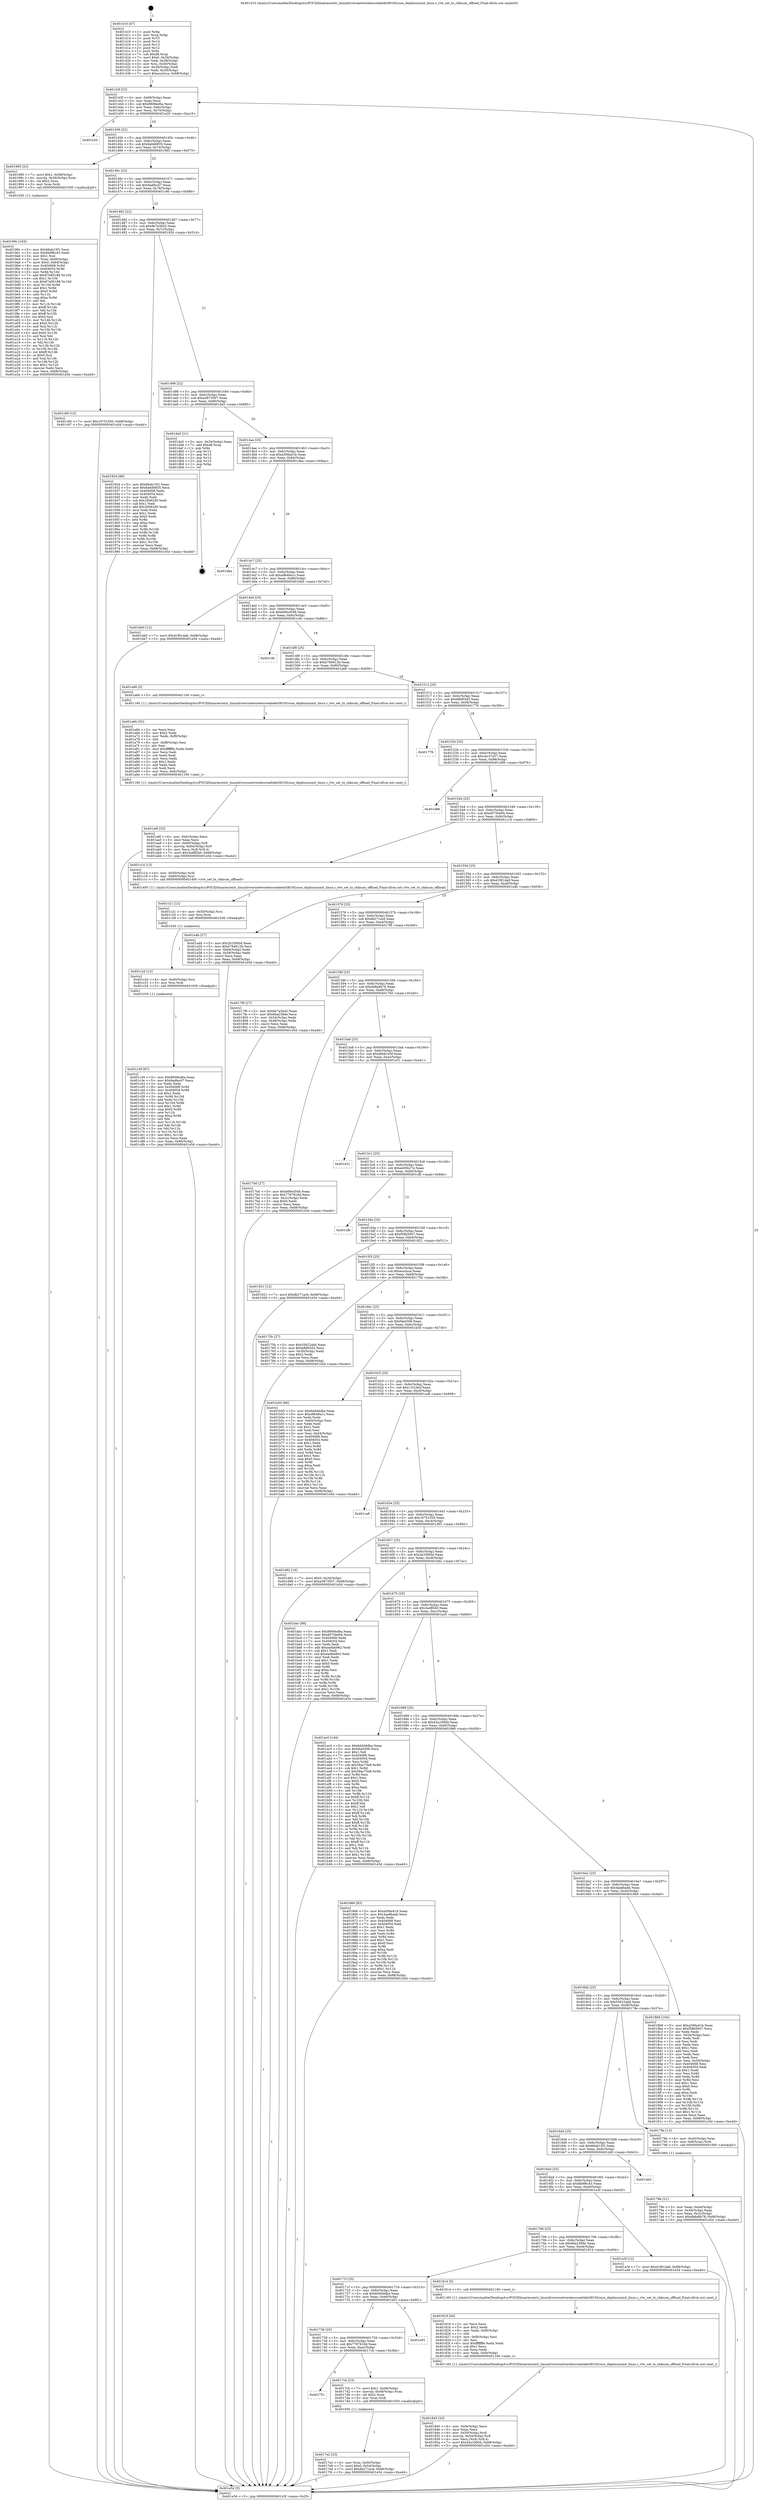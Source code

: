digraph "0x401410" {
  label = "0x401410 (/mnt/c/Users/mathe/Desktop/tcc/POCII/binaries/extr_linuxdriversnetwirelessrealtekrtl8192cuos_deplinuxxmit_linux.c_rtw_set_tx_chksum_offload_Final-ollvm.out::main(0))"
  labelloc = "t"
  node[shape=record]

  Entry [label="",width=0.3,height=0.3,shape=circle,fillcolor=black,style=filled]
  "0x40143f" [label="{
     0x40143f [23]\l
     | [instrs]\l
     &nbsp;&nbsp;0x40143f \<+3\>: mov -0x68(%rbp),%eax\l
     &nbsp;&nbsp;0x401442 \<+2\>: mov %eax,%ecx\l
     &nbsp;&nbsp;0x401444 \<+6\>: sub $0x8909ed6a,%ecx\l
     &nbsp;&nbsp;0x40144a \<+3\>: mov %eax,-0x6c(%rbp)\l
     &nbsp;&nbsp;0x40144d \<+3\>: mov %ecx,-0x70(%rbp)\l
     &nbsp;&nbsp;0x401450 \<+6\>: je 0000000000401e20 \<main+0xa10\>\l
  }"]
  "0x401e20" [label="{
     0x401e20\l
  }", style=dashed]
  "0x401456" [label="{
     0x401456 [22]\l
     | [instrs]\l
     &nbsp;&nbsp;0x401456 \<+5\>: jmp 000000000040145b \<main+0x4b\>\l
     &nbsp;&nbsp;0x40145b \<+3\>: mov -0x6c(%rbp),%eax\l
     &nbsp;&nbsp;0x40145e \<+5\>: sub $0x8a6d6835,%eax\l
     &nbsp;&nbsp;0x401463 \<+3\>: mov %eax,-0x74(%rbp)\l
     &nbsp;&nbsp;0x401466 \<+6\>: je 0000000000401985 \<main+0x575\>\l
  }"]
  Exit [label="",width=0.3,height=0.3,shape=circle,fillcolor=black,style=filled,peripheries=2]
  "0x401985" [label="{
     0x401985 [23]\l
     | [instrs]\l
     &nbsp;&nbsp;0x401985 \<+7\>: movl $0x1,-0x58(%rbp)\l
     &nbsp;&nbsp;0x40198c \<+4\>: movslq -0x58(%rbp),%rax\l
     &nbsp;&nbsp;0x401990 \<+4\>: shl $0x2,%rax\l
     &nbsp;&nbsp;0x401994 \<+3\>: mov %rax,%rdi\l
     &nbsp;&nbsp;0x401997 \<+5\>: call 0000000000401050 \<malloc@plt\>\l
     | [calls]\l
     &nbsp;&nbsp;0x401050 \{1\} (unknown)\l
  }"]
  "0x40146c" [label="{
     0x40146c [22]\l
     | [instrs]\l
     &nbsp;&nbsp;0x40146c \<+5\>: jmp 0000000000401471 \<main+0x61\>\l
     &nbsp;&nbsp;0x401471 \<+3\>: mov -0x6c(%rbp),%eax\l
     &nbsp;&nbsp;0x401474 \<+5\>: sub $0x8adfecd7,%eax\l
     &nbsp;&nbsp;0x401479 \<+3\>: mov %eax,-0x78(%rbp)\l
     &nbsp;&nbsp;0x40147c \<+6\>: je 0000000000401c90 \<main+0x880\>\l
  }"]
  "0x401c39" [label="{
     0x401c39 [87]\l
     | [instrs]\l
     &nbsp;&nbsp;0x401c39 \<+5\>: mov $0x8909ed6a,%eax\l
     &nbsp;&nbsp;0x401c3e \<+5\>: mov $0x8adfecd7,%ecx\l
     &nbsp;&nbsp;0x401c43 \<+2\>: xor %edx,%edx\l
     &nbsp;&nbsp;0x401c45 \<+8\>: mov 0x404068,%r8d\l
     &nbsp;&nbsp;0x401c4d \<+8\>: mov 0x404054,%r9d\l
     &nbsp;&nbsp;0x401c55 \<+3\>: sub $0x1,%edx\l
     &nbsp;&nbsp;0x401c58 \<+3\>: mov %r8d,%r10d\l
     &nbsp;&nbsp;0x401c5b \<+3\>: add %edx,%r10d\l
     &nbsp;&nbsp;0x401c5e \<+4\>: imul %r10d,%r8d\l
     &nbsp;&nbsp;0x401c62 \<+4\>: and $0x1,%r8d\l
     &nbsp;&nbsp;0x401c66 \<+4\>: cmp $0x0,%r8d\l
     &nbsp;&nbsp;0x401c6a \<+4\>: sete %r11b\l
     &nbsp;&nbsp;0x401c6e \<+4\>: cmp $0xa,%r9d\l
     &nbsp;&nbsp;0x401c72 \<+3\>: setl %bl\l
     &nbsp;&nbsp;0x401c75 \<+3\>: mov %r11b,%r14b\l
     &nbsp;&nbsp;0x401c78 \<+3\>: and %bl,%r14b\l
     &nbsp;&nbsp;0x401c7b \<+3\>: xor %bl,%r11b\l
     &nbsp;&nbsp;0x401c7e \<+3\>: or %r11b,%r14b\l
     &nbsp;&nbsp;0x401c81 \<+4\>: test $0x1,%r14b\l
     &nbsp;&nbsp;0x401c85 \<+3\>: cmovne %ecx,%eax\l
     &nbsp;&nbsp;0x401c88 \<+3\>: mov %eax,-0x68(%rbp)\l
     &nbsp;&nbsp;0x401c8b \<+5\>: jmp 0000000000401e5d \<main+0xa4d\>\l
  }"]
  "0x401c90" [label="{
     0x401c90 [12]\l
     | [instrs]\l
     &nbsp;&nbsp;0x401c90 \<+7\>: movl $0x16751050,-0x68(%rbp)\l
     &nbsp;&nbsp;0x401c97 \<+5\>: jmp 0000000000401e5d \<main+0xa4d\>\l
  }"]
  "0x401482" [label="{
     0x401482 [22]\l
     | [instrs]\l
     &nbsp;&nbsp;0x401482 \<+5\>: jmp 0000000000401487 \<main+0x77\>\l
     &nbsp;&nbsp;0x401487 \<+3\>: mov -0x6c(%rbp),%eax\l
     &nbsp;&nbsp;0x40148a \<+5\>: sub $0x9e7a3b43,%eax\l
     &nbsp;&nbsp;0x40148f \<+3\>: mov %eax,-0x7c(%rbp)\l
     &nbsp;&nbsp;0x401492 \<+6\>: je 000000000040192d \<main+0x51d\>\l
  }"]
  "0x401c2d" [label="{
     0x401c2d [12]\l
     | [instrs]\l
     &nbsp;&nbsp;0x401c2d \<+4\>: mov -0x60(%rbp),%rsi\l
     &nbsp;&nbsp;0x401c31 \<+3\>: mov %rsi,%rdi\l
     &nbsp;&nbsp;0x401c34 \<+5\>: call 0000000000401030 \<free@plt\>\l
     | [calls]\l
     &nbsp;&nbsp;0x401030 \{1\} (unknown)\l
  }"]
  "0x40192d" [label="{
     0x40192d [88]\l
     | [instrs]\l
     &nbsp;&nbsp;0x40192d \<+5\>: mov $0x66ab15f1,%eax\l
     &nbsp;&nbsp;0x401932 \<+5\>: mov $0x8a6d6835,%ecx\l
     &nbsp;&nbsp;0x401937 \<+7\>: mov 0x404068,%edx\l
     &nbsp;&nbsp;0x40193e \<+7\>: mov 0x404054,%esi\l
     &nbsp;&nbsp;0x401945 \<+2\>: mov %edx,%edi\l
     &nbsp;&nbsp;0x401947 \<+6\>: sub $0x2606290,%edi\l
     &nbsp;&nbsp;0x40194d \<+3\>: sub $0x1,%edi\l
     &nbsp;&nbsp;0x401950 \<+6\>: add $0x2606290,%edi\l
     &nbsp;&nbsp;0x401956 \<+3\>: imul %edi,%edx\l
     &nbsp;&nbsp;0x401959 \<+3\>: and $0x1,%edx\l
     &nbsp;&nbsp;0x40195c \<+3\>: cmp $0x0,%edx\l
     &nbsp;&nbsp;0x40195f \<+4\>: sete %r8b\l
     &nbsp;&nbsp;0x401963 \<+3\>: cmp $0xa,%esi\l
     &nbsp;&nbsp;0x401966 \<+4\>: setl %r9b\l
     &nbsp;&nbsp;0x40196a \<+3\>: mov %r8b,%r10b\l
     &nbsp;&nbsp;0x40196d \<+3\>: and %r9b,%r10b\l
     &nbsp;&nbsp;0x401970 \<+3\>: xor %r9b,%r8b\l
     &nbsp;&nbsp;0x401973 \<+3\>: or %r8b,%r10b\l
     &nbsp;&nbsp;0x401976 \<+4\>: test $0x1,%r10b\l
     &nbsp;&nbsp;0x40197a \<+3\>: cmovne %ecx,%eax\l
     &nbsp;&nbsp;0x40197d \<+3\>: mov %eax,-0x68(%rbp)\l
     &nbsp;&nbsp;0x401980 \<+5\>: jmp 0000000000401e5d \<main+0xa4d\>\l
  }"]
  "0x401498" [label="{
     0x401498 [22]\l
     | [instrs]\l
     &nbsp;&nbsp;0x401498 \<+5\>: jmp 000000000040149d \<main+0x8d\>\l
     &nbsp;&nbsp;0x40149d \<+3\>: mov -0x6c(%rbp),%eax\l
     &nbsp;&nbsp;0x4014a0 \<+5\>: sub $0xa3873507,%eax\l
     &nbsp;&nbsp;0x4014a5 \<+3\>: mov %eax,-0x80(%rbp)\l
     &nbsp;&nbsp;0x4014a8 \<+6\>: je 0000000000401da5 \<main+0x995\>\l
  }"]
  "0x401c21" [label="{
     0x401c21 [12]\l
     | [instrs]\l
     &nbsp;&nbsp;0x401c21 \<+4\>: mov -0x50(%rbp),%rsi\l
     &nbsp;&nbsp;0x401c25 \<+3\>: mov %rsi,%rdi\l
     &nbsp;&nbsp;0x401c28 \<+5\>: call 0000000000401030 \<free@plt\>\l
     | [calls]\l
     &nbsp;&nbsp;0x401030 \{1\} (unknown)\l
  }"]
  "0x401da5" [label="{
     0x401da5 [21]\l
     | [instrs]\l
     &nbsp;&nbsp;0x401da5 \<+3\>: mov -0x34(%rbp),%eax\l
     &nbsp;&nbsp;0x401da8 \<+7\>: add $0xd8,%rsp\l
     &nbsp;&nbsp;0x401daf \<+1\>: pop %rbx\l
     &nbsp;&nbsp;0x401db0 \<+2\>: pop %r12\l
     &nbsp;&nbsp;0x401db2 \<+2\>: pop %r13\l
     &nbsp;&nbsp;0x401db4 \<+2\>: pop %r14\l
     &nbsp;&nbsp;0x401db6 \<+2\>: pop %r15\l
     &nbsp;&nbsp;0x401db8 \<+1\>: pop %rbp\l
     &nbsp;&nbsp;0x401db9 \<+1\>: ret\l
  }"]
  "0x4014ae" [label="{
     0x4014ae [25]\l
     | [instrs]\l
     &nbsp;&nbsp;0x4014ae \<+5\>: jmp 00000000004014b3 \<main+0xa3\>\l
     &nbsp;&nbsp;0x4014b3 \<+3\>: mov -0x6c(%rbp),%eax\l
     &nbsp;&nbsp;0x4014b6 \<+5\>: sub $0xa506a41b,%eax\l
     &nbsp;&nbsp;0x4014bb \<+6\>: mov %eax,-0x84(%rbp)\l
     &nbsp;&nbsp;0x4014c1 \<+6\>: je 0000000000401dba \<main+0x9aa\>\l
  }"]
  "0x401a9f" [label="{
     0x401a9f [33]\l
     | [instrs]\l
     &nbsp;&nbsp;0x401a9f \<+6\>: mov -0xfc(%rbp),%ecx\l
     &nbsp;&nbsp;0x401aa5 \<+3\>: imul %eax,%ecx\l
     &nbsp;&nbsp;0x401aa8 \<+4\>: mov -0x60(%rbp),%r8\l
     &nbsp;&nbsp;0x401aac \<+4\>: movslq -0x64(%rbp),%r9\l
     &nbsp;&nbsp;0x401ab0 \<+4\>: mov %ecx,(%r8,%r9,4)\l
     &nbsp;&nbsp;0x401ab4 \<+7\>: movl $0x3a4ff2b0,-0x68(%rbp)\l
     &nbsp;&nbsp;0x401abb \<+5\>: jmp 0000000000401e5d \<main+0xa4d\>\l
  }"]
  "0x401dba" [label="{
     0x401dba\l
  }", style=dashed]
  "0x4014c7" [label="{
     0x4014c7 [25]\l
     | [instrs]\l
     &nbsp;&nbsp;0x4014c7 \<+5\>: jmp 00000000004014cc \<main+0xbc\>\l
     &nbsp;&nbsp;0x4014cc \<+3\>: mov -0x6c(%rbp),%eax\l
     &nbsp;&nbsp;0x4014cf \<+5\>: sub $0xa9b48a1c,%eax\l
     &nbsp;&nbsp;0x4014d4 \<+6\>: mov %eax,-0x88(%rbp)\l
     &nbsp;&nbsp;0x4014da \<+6\>: je 0000000000401bb0 \<main+0x7a0\>\l
  }"]
  "0x401a6b" [label="{
     0x401a6b [52]\l
     | [instrs]\l
     &nbsp;&nbsp;0x401a6b \<+2\>: xor %ecx,%ecx\l
     &nbsp;&nbsp;0x401a6d \<+5\>: mov $0x2,%edx\l
     &nbsp;&nbsp;0x401a72 \<+6\>: mov %edx,-0xf8(%rbp)\l
     &nbsp;&nbsp;0x401a78 \<+1\>: cltd\l
     &nbsp;&nbsp;0x401a79 \<+6\>: mov -0xf8(%rbp),%esi\l
     &nbsp;&nbsp;0x401a7f \<+2\>: idiv %esi\l
     &nbsp;&nbsp;0x401a81 \<+6\>: imul $0xfffffffe,%edx,%edx\l
     &nbsp;&nbsp;0x401a87 \<+2\>: mov %ecx,%edi\l
     &nbsp;&nbsp;0x401a89 \<+2\>: sub %edx,%edi\l
     &nbsp;&nbsp;0x401a8b \<+2\>: mov %ecx,%edx\l
     &nbsp;&nbsp;0x401a8d \<+3\>: sub $0x1,%edx\l
     &nbsp;&nbsp;0x401a90 \<+2\>: add %edx,%edi\l
     &nbsp;&nbsp;0x401a92 \<+2\>: sub %edi,%ecx\l
     &nbsp;&nbsp;0x401a94 \<+6\>: mov %ecx,-0xfc(%rbp)\l
     &nbsp;&nbsp;0x401a9a \<+5\>: call 0000000000401160 \<next_i\>\l
     | [calls]\l
     &nbsp;&nbsp;0x401160 \{1\} (/mnt/c/Users/mathe/Desktop/tcc/POCII/binaries/extr_linuxdriversnetwirelessrealtekrtl8192cuos_deplinuxxmit_linux.c_rtw_set_tx_chksum_offload_Final-ollvm.out::next_i)\l
  }"]
  "0x401bb0" [label="{
     0x401bb0 [12]\l
     | [instrs]\l
     &nbsp;&nbsp;0x401bb0 \<+7\>: movl $0xd1f61da6,-0x68(%rbp)\l
     &nbsp;&nbsp;0x401bb7 \<+5\>: jmp 0000000000401e5d \<main+0xa4d\>\l
  }"]
  "0x4014e0" [label="{
     0x4014e0 [25]\l
     | [instrs]\l
     &nbsp;&nbsp;0x4014e0 \<+5\>: jmp 00000000004014e5 \<main+0xd5\>\l
     &nbsp;&nbsp;0x4014e5 \<+3\>: mov -0x6c(%rbp),%eax\l
     &nbsp;&nbsp;0x4014e8 \<+5\>: sub $0xb69cd548,%eax\l
     &nbsp;&nbsp;0x4014ed \<+6\>: mov %eax,-0x8c(%rbp)\l
     &nbsp;&nbsp;0x4014f3 \<+6\>: je 0000000000401c9c \<main+0x88c\>\l
  }"]
  "0x40199c" [label="{
     0x40199c [163]\l
     | [instrs]\l
     &nbsp;&nbsp;0x40199c \<+5\>: mov $0x66ab15f1,%ecx\l
     &nbsp;&nbsp;0x4019a1 \<+5\>: mov $0x6b9f6c43,%edx\l
     &nbsp;&nbsp;0x4019a6 \<+3\>: mov $0x1,%sil\l
     &nbsp;&nbsp;0x4019a9 \<+4\>: mov %rax,-0x60(%rbp)\l
     &nbsp;&nbsp;0x4019ad \<+7\>: movl $0x0,-0x64(%rbp)\l
     &nbsp;&nbsp;0x4019b4 \<+8\>: mov 0x404068,%r8d\l
     &nbsp;&nbsp;0x4019bc \<+8\>: mov 0x404054,%r9d\l
     &nbsp;&nbsp;0x4019c4 \<+3\>: mov %r8d,%r10d\l
     &nbsp;&nbsp;0x4019c7 \<+7\>: add $0x67e80188,%r10d\l
     &nbsp;&nbsp;0x4019ce \<+4\>: sub $0x1,%r10d\l
     &nbsp;&nbsp;0x4019d2 \<+7\>: sub $0x67e80188,%r10d\l
     &nbsp;&nbsp;0x4019d9 \<+4\>: imul %r10d,%r8d\l
     &nbsp;&nbsp;0x4019dd \<+4\>: and $0x1,%r8d\l
     &nbsp;&nbsp;0x4019e1 \<+4\>: cmp $0x0,%r8d\l
     &nbsp;&nbsp;0x4019e5 \<+4\>: sete %r11b\l
     &nbsp;&nbsp;0x4019e9 \<+4\>: cmp $0xa,%r9d\l
     &nbsp;&nbsp;0x4019ed \<+3\>: setl %bl\l
     &nbsp;&nbsp;0x4019f0 \<+3\>: mov %r11b,%r14b\l
     &nbsp;&nbsp;0x4019f3 \<+4\>: xor $0xff,%r14b\l
     &nbsp;&nbsp;0x4019f7 \<+3\>: mov %bl,%r15b\l
     &nbsp;&nbsp;0x4019fa \<+4\>: xor $0xff,%r15b\l
     &nbsp;&nbsp;0x4019fe \<+4\>: xor $0x0,%sil\l
     &nbsp;&nbsp;0x401a02 \<+3\>: mov %r14b,%r12b\l
     &nbsp;&nbsp;0x401a05 \<+4\>: and $0x0,%r12b\l
     &nbsp;&nbsp;0x401a09 \<+3\>: and %sil,%r11b\l
     &nbsp;&nbsp;0x401a0c \<+3\>: mov %r15b,%r13b\l
     &nbsp;&nbsp;0x401a0f \<+4\>: and $0x0,%r13b\l
     &nbsp;&nbsp;0x401a13 \<+3\>: and %sil,%bl\l
     &nbsp;&nbsp;0x401a16 \<+3\>: or %r11b,%r12b\l
     &nbsp;&nbsp;0x401a19 \<+3\>: or %bl,%r13b\l
     &nbsp;&nbsp;0x401a1c \<+3\>: xor %r13b,%r12b\l
     &nbsp;&nbsp;0x401a1f \<+3\>: or %r15b,%r14b\l
     &nbsp;&nbsp;0x401a22 \<+4\>: xor $0xff,%r14b\l
     &nbsp;&nbsp;0x401a26 \<+4\>: or $0x0,%sil\l
     &nbsp;&nbsp;0x401a2a \<+3\>: and %sil,%r14b\l
     &nbsp;&nbsp;0x401a2d \<+3\>: or %r14b,%r12b\l
     &nbsp;&nbsp;0x401a30 \<+4\>: test $0x1,%r12b\l
     &nbsp;&nbsp;0x401a34 \<+3\>: cmovne %edx,%ecx\l
     &nbsp;&nbsp;0x401a37 \<+3\>: mov %ecx,-0x68(%rbp)\l
     &nbsp;&nbsp;0x401a3a \<+5\>: jmp 0000000000401e5d \<main+0xa4d\>\l
  }"]
  "0x401c9c" [label="{
     0x401c9c\l
  }", style=dashed]
  "0x4014f9" [label="{
     0x4014f9 [25]\l
     | [instrs]\l
     &nbsp;&nbsp;0x4014f9 \<+5\>: jmp 00000000004014fe \<main+0xee\>\l
     &nbsp;&nbsp;0x4014fe \<+3\>: mov -0x6c(%rbp),%eax\l
     &nbsp;&nbsp;0x401501 \<+5\>: sub $0xb784612b,%eax\l
     &nbsp;&nbsp;0x401506 \<+6\>: mov %eax,-0x90(%rbp)\l
     &nbsp;&nbsp;0x40150c \<+6\>: je 0000000000401a66 \<main+0x656\>\l
  }"]
  "0x401845" [label="{
     0x401845 [33]\l
     | [instrs]\l
     &nbsp;&nbsp;0x401845 \<+6\>: mov -0xf4(%rbp),%ecx\l
     &nbsp;&nbsp;0x40184b \<+3\>: imul %eax,%ecx\l
     &nbsp;&nbsp;0x40184e \<+4\>: mov -0x50(%rbp),%rdi\l
     &nbsp;&nbsp;0x401852 \<+4\>: movslq -0x54(%rbp),%r8\l
     &nbsp;&nbsp;0x401856 \<+4\>: mov %ecx,(%rdi,%r8,4)\l
     &nbsp;&nbsp;0x40185a \<+7\>: movl $0x42a180d4,-0x68(%rbp)\l
     &nbsp;&nbsp;0x401861 \<+5\>: jmp 0000000000401e5d \<main+0xa4d\>\l
  }"]
  "0x401a66" [label="{
     0x401a66 [5]\l
     | [instrs]\l
     &nbsp;&nbsp;0x401a66 \<+5\>: call 0000000000401160 \<next_i\>\l
     | [calls]\l
     &nbsp;&nbsp;0x401160 \{1\} (/mnt/c/Users/mathe/Desktop/tcc/POCII/binaries/extr_linuxdriversnetwirelessrealtekrtl8192cuos_deplinuxxmit_linux.c_rtw_set_tx_chksum_offload_Final-ollvm.out::next_i)\l
  }"]
  "0x401512" [label="{
     0x401512 [25]\l
     | [instrs]\l
     &nbsp;&nbsp;0x401512 \<+5\>: jmp 0000000000401517 \<main+0x107\>\l
     &nbsp;&nbsp;0x401517 \<+3\>: mov -0x6c(%rbp),%eax\l
     &nbsp;&nbsp;0x40151a \<+5\>: sub $0xbfbf03d3,%eax\l
     &nbsp;&nbsp;0x40151f \<+6\>: mov %eax,-0x94(%rbp)\l
     &nbsp;&nbsp;0x401525 \<+6\>: je 0000000000401776 \<main+0x366\>\l
  }"]
  "0x401819" [label="{
     0x401819 [44]\l
     | [instrs]\l
     &nbsp;&nbsp;0x401819 \<+2\>: xor %ecx,%ecx\l
     &nbsp;&nbsp;0x40181b \<+5\>: mov $0x2,%edx\l
     &nbsp;&nbsp;0x401820 \<+6\>: mov %edx,-0xf0(%rbp)\l
     &nbsp;&nbsp;0x401826 \<+1\>: cltd\l
     &nbsp;&nbsp;0x401827 \<+6\>: mov -0xf0(%rbp),%esi\l
     &nbsp;&nbsp;0x40182d \<+2\>: idiv %esi\l
     &nbsp;&nbsp;0x40182f \<+6\>: imul $0xfffffffe,%edx,%edx\l
     &nbsp;&nbsp;0x401835 \<+3\>: sub $0x1,%ecx\l
     &nbsp;&nbsp;0x401838 \<+2\>: sub %ecx,%edx\l
     &nbsp;&nbsp;0x40183a \<+6\>: mov %edx,-0xf4(%rbp)\l
     &nbsp;&nbsp;0x401840 \<+5\>: call 0000000000401160 \<next_i\>\l
     | [calls]\l
     &nbsp;&nbsp;0x401160 \{1\} (/mnt/c/Users/mathe/Desktop/tcc/POCII/binaries/extr_linuxdriversnetwirelessrealtekrtl8192cuos_deplinuxxmit_linux.c_rtw_set_tx_chksum_offload_Final-ollvm.out::next_i)\l
  }"]
  "0x401776" [label="{
     0x401776\l
  }", style=dashed]
  "0x40152b" [label="{
     0x40152b [25]\l
     | [instrs]\l
     &nbsp;&nbsp;0x40152b \<+5\>: jmp 0000000000401530 \<main+0x120\>\l
     &nbsp;&nbsp;0x401530 \<+3\>: mov -0x6c(%rbp),%eax\l
     &nbsp;&nbsp;0x401533 \<+5\>: sub $0xcbc37a57,%eax\l
     &nbsp;&nbsp;0x401538 \<+6\>: mov %eax,-0x98(%rbp)\l
     &nbsp;&nbsp;0x40153e \<+6\>: je 0000000000401d86 \<main+0x976\>\l
  }"]
  "0x4017e2" [label="{
     0x4017e2 [23]\l
     | [instrs]\l
     &nbsp;&nbsp;0x4017e2 \<+4\>: mov %rax,-0x50(%rbp)\l
     &nbsp;&nbsp;0x4017e6 \<+7\>: movl $0x0,-0x54(%rbp)\l
     &nbsp;&nbsp;0x4017ed \<+7\>: movl $0xdb271ac6,-0x68(%rbp)\l
     &nbsp;&nbsp;0x4017f4 \<+5\>: jmp 0000000000401e5d \<main+0xa4d\>\l
  }"]
  "0x401d86" [label="{
     0x401d86\l
  }", style=dashed]
  "0x401544" [label="{
     0x401544 [25]\l
     | [instrs]\l
     &nbsp;&nbsp;0x401544 \<+5\>: jmp 0000000000401549 \<main+0x139\>\l
     &nbsp;&nbsp;0x401549 \<+3\>: mov -0x6c(%rbp),%eax\l
     &nbsp;&nbsp;0x40154c \<+5\>: sub $0xd075be94,%eax\l
     &nbsp;&nbsp;0x401551 \<+6\>: mov %eax,-0x9c(%rbp)\l
     &nbsp;&nbsp;0x401557 \<+6\>: je 0000000000401c14 \<main+0x804\>\l
  }"]
  "0x401751" [label="{
     0x401751\l
  }", style=dashed]
  "0x401c14" [label="{
     0x401c14 [13]\l
     | [instrs]\l
     &nbsp;&nbsp;0x401c14 \<+4\>: mov -0x50(%rbp),%rdi\l
     &nbsp;&nbsp;0x401c18 \<+4\>: mov -0x60(%rbp),%rsi\l
     &nbsp;&nbsp;0x401c1c \<+5\>: call 0000000000401400 \<rtw_set_tx_chksum_offload\>\l
     | [calls]\l
     &nbsp;&nbsp;0x401400 \{1\} (/mnt/c/Users/mathe/Desktop/tcc/POCII/binaries/extr_linuxdriversnetwirelessrealtekrtl8192cuos_deplinuxxmit_linux.c_rtw_set_tx_chksum_offload_Final-ollvm.out::rtw_set_tx_chksum_offload)\l
  }"]
  "0x40155d" [label="{
     0x40155d [25]\l
     | [instrs]\l
     &nbsp;&nbsp;0x40155d \<+5\>: jmp 0000000000401562 \<main+0x152\>\l
     &nbsp;&nbsp;0x401562 \<+3\>: mov -0x6c(%rbp),%eax\l
     &nbsp;&nbsp;0x401565 \<+5\>: sub $0xd1f61da6,%eax\l
     &nbsp;&nbsp;0x40156a \<+6\>: mov %eax,-0xa0(%rbp)\l
     &nbsp;&nbsp;0x401570 \<+6\>: je 0000000000401a4b \<main+0x63b\>\l
  }"]
  "0x4017cb" [label="{
     0x4017cb [23]\l
     | [instrs]\l
     &nbsp;&nbsp;0x4017cb \<+7\>: movl $0x1,-0x48(%rbp)\l
     &nbsp;&nbsp;0x4017d2 \<+4\>: movslq -0x48(%rbp),%rax\l
     &nbsp;&nbsp;0x4017d6 \<+4\>: shl $0x2,%rax\l
     &nbsp;&nbsp;0x4017da \<+3\>: mov %rax,%rdi\l
     &nbsp;&nbsp;0x4017dd \<+5\>: call 0000000000401050 \<malloc@plt\>\l
     | [calls]\l
     &nbsp;&nbsp;0x401050 \{1\} (unknown)\l
  }"]
  "0x401a4b" [label="{
     0x401a4b [27]\l
     | [instrs]\l
     &nbsp;&nbsp;0x401a4b \<+5\>: mov $0x2b33f40d,%eax\l
     &nbsp;&nbsp;0x401a50 \<+5\>: mov $0xb784612b,%ecx\l
     &nbsp;&nbsp;0x401a55 \<+3\>: mov -0x64(%rbp),%edx\l
     &nbsp;&nbsp;0x401a58 \<+3\>: cmp -0x58(%rbp),%edx\l
     &nbsp;&nbsp;0x401a5b \<+3\>: cmovl %ecx,%eax\l
     &nbsp;&nbsp;0x401a5e \<+3\>: mov %eax,-0x68(%rbp)\l
     &nbsp;&nbsp;0x401a61 \<+5\>: jmp 0000000000401e5d \<main+0xa4d\>\l
  }"]
  "0x401576" [label="{
     0x401576 [25]\l
     | [instrs]\l
     &nbsp;&nbsp;0x401576 \<+5\>: jmp 000000000040157b \<main+0x16b\>\l
     &nbsp;&nbsp;0x40157b \<+3\>: mov -0x6c(%rbp),%eax\l
     &nbsp;&nbsp;0x40157e \<+5\>: sub $0xdb271ac6,%eax\l
     &nbsp;&nbsp;0x401583 \<+6\>: mov %eax,-0xa4(%rbp)\l
     &nbsp;&nbsp;0x401589 \<+6\>: je 00000000004017f9 \<main+0x3e9\>\l
  }"]
  "0x401738" [label="{
     0x401738 [25]\l
     | [instrs]\l
     &nbsp;&nbsp;0x401738 \<+5\>: jmp 000000000040173d \<main+0x32d\>\l
     &nbsp;&nbsp;0x40173d \<+3\>: mov -0x6c(%rbp),%eax\l
     &nbsp;&nbsp;0x401740 \<+5\>: sub $0x7787818d,%eax\l
     &nbsp;&nbsp;0x401745 \<+6\>: mov %eax,-0xec(%rbp)\l
     &nbsp;&nbsp;0x40174b \<+6\>: je 00000000004017cb \<main+0x3bb\>\l
  }"]
  "0x4017f9" [label="{
     0x4017f9 [27]\l
     | [instrs]\l
     &nbsp;&nbsp;0x4017f9 \<+5\>: mov $0x9e7a3b43,%eax\l
     &nbsp;&nbsp;0x4017fe \<+5\>: mov $0x6ba238de,%ecx\l
     &nbsp;&nbsp;0x401803 \<+3\>: mov -0x54(%rbp),%edx\l
     &nbsp;&nbsp;0x401806 \<+3\>: cmp -0x48(%rbp),%edx\l
     &nbsp;&nbsp;0x401809 \<+3\>: cmovl %ecx,%eax\l
     &nbsp;&nbsp;0x40180c \<+3\>: mov %eax,-0x68(%rbp)\l
     &nbsp;&nbsp;0x40180f \<+5\>: jmp 0000000000401e5d \<main+0xa4d\>\l
  }"]
  "0x40158f" [label="{
     0x40158f [25]\l
     | [instrs]\l
     &nbsp;&nbsp;0x40158f \<+5\>: jmp 0000000000401594 \<main+0x184\>\l
     &nbsp;&nbsp;0x401594 \<+3\>: mov -0x6c(%rbp),%eax\l
     &nbsp;&nbsp;0x401597 \<+5\>: sub $0xdb8a8b78,%eax\l
     &nbsp;&nbsp;0x40159c \<+6\>: mov %eax,-0xa8(%rbp)\l
     &nbsp;&nbsp;0x4015a2 \<+6\>: je 00000000004017b0 \<main+0x3a0\>\l
  }"]
  "0x401e01" [label="{
     0x401e01\l
  }", style=dashed]
  "0x4017b0" [label="{
     0x4017b0 [27]\l
     | [instrs]\l
     &nbsp;&nbsp;0x4017b0 \<+5\>: mov $0xb69cd548,%eax\l
     &nbsp;&nbsp;0x4017b5 \<+5\>: mov $0x7787818d,%ecx\l
     &nbsp;&nbsp;0x4017ba \<+3\>: mov -0x2c(%rbp),%edx\l
     &nbsp;&nbsp;0x4017bd \<+3\>: cmp $0x0,%edx\l
     &nbsp;&nbsp;0x4017c0 \<+3\>: cmove %ecx,%eax\l
     &nbsp;&nbsp;0x4017c3 \<+3\>: mov %eax,-0x68(%rbp)\l
     &nbsp;&nbsp;0x4017c6 \<+5\>: jmp 0000000000401e5d \<main+0xa4d\>\l
  }"]
  "0x4015a8" [label="{
     0x4015a8 [25]\l
     | [instrs]\l
     &nbsp;&nbsp;0x4015a8 \<+5\>: jmp 00000000004015ad \<main+0x19d\>\l
     &nbsp;&nbsp;0x4015ad \<+3\>: mov -0x6c(%rbp),%eax\l
     &nbsp;&nbsp;0x4015b0 \<+5\>: sub $0xdbbb1e5f,%eax\l
     &nbsp;&nbsp;0x4015b5 \<+6\>: mov %eax,-0xac(%rbp)\l
     &nbsp;&nbsp;0x4015bb \<+6\>: je 0000000000401e51 \<main+0xa41\>\l
  }"]
  "0x40171f" [label="{
     0x40171f [25]\l
     | [instrs]\l
     &nbsp;&nbsp;0x40171f \<+5\>: jmp 0000000000401724 \<main+0x314\>\l
     &nbsp;&nbsp;0x401724 \<+3\>: mov -0x6c(%rbp),%eax\l
     &nbsp;&nbsp;0x401727 \<+5\>: sub $0x6d40ddba,%eax\l
     &nbsp;&nbsp;0x40172c \<+6\>: mov %eax,-0xe8(%rbp)\l
     &nbsp;&nbsp;0x401732 \<+6\>: je 0000000000401e01 \<main+0x9f1\>\l
  }"]
  "0x401e51" [label="{
     0x401e51\l
  }", style=dashed]
  "0x4015c1" [label="{
     0x4015c1 [25]\l
     | [instrs]\l
     &nbsp;&nbsp;0x4015c1 \<+5\>: jmp 00000000004015c6 \<main+0x1b6\>\l
     &nbsp;&nbsp;0x4015c6 \<+3\>: mov -0x6c(%rbp),%eax\l
     &nbsp;&nbsp;0x4015c9 \<+5\>: sub $0xee95b27e,%eax\l
     &nbsp;&nbsp;0x4015ce \<+6\>: mov %eax,-0xb0(%rbp)\l
     &nbsp;&nbsp;0x4015d4 \<+6\>: je 0000000000401cfb \<main+0x8eb\>\l
  }"]
  "0x401814" [label="{
     0x401814 [5]\l
     | [instrs]\l
     &nbsp;&nbsp;0x401814 \<+5\>: call 0000000000401160 \<next_i\>\l
     | [calls]\l
     &nbsp;&nbsp;0x401160 \{1\} (/mnt/c/Users/mathe/Desktop/tcc/POCII/binaries/extr_linuxdriversnetwirelessrealtekrtl8192cuos_deplinuxxmit_linux.c_rtw_set_tx_chksum_offload_Final-ollvm.out::next_i)\l
  }"]
  "0x401cfb" [label="{
     0x401cfb\l
  }", style=dashed]
  "0x4015da" [label="{
     0x4015da [25]\l
     | [instrs]\l
     &nbsp;&nbsp;0x4015da \<+5\>: jmp 00000000004015df \<main+0x1cf\>\l
     &nbsp;&nbsp;0x4015df \<+3\>: mov -0x6c(%rbp),%eax\l
     &nbsp;&nbsp;0x4015e2 \<+5\>: sub $0xf58b5647,%eax\l
     &nbsp;&nbsp;0x4015e7 \<+6\>: mov %eax,-0xb4(%rbp)\l
     &nbsp;&nbsp;0x4015ed \<+6\>: je 0000000000401921 \<main+0x511\>\l
  }"]
  "0x401706" [label="{
     0x401706 [25]\l
     | [instrs]\l
     &nbsp;&nbsp;0x401706 \<+5\>: jmp 000000000040170b \<main+0x2fb\>\l
     &nbsp;&nbsp;0x40170b \<+3\>: mov -0x6c(%rbp),%eax\l
     &nbsp;&nbsp;0x40170e \<+5\>: sub $0x6ba238de,%eax\l
     &nbsp;&nbsp;0x401713 \<+6\>: mov %eax,-0xe4(%rbp)\l
     &nbsp;&nbsp;0x401719 \<+6\>: je 0000000000401814 \<main+0x404\>\l
  }"]
  "0x401921" [label="{
     0x401921 [12]\l
     | [instrs]\l
     &nbsp;&nbsp;0x401921 \<+7\>: movl $0xdb271ac6,-0x68(%rbp)\l
     &nbsp;&nbsp;0x401928 \<+5\>: jmp 0000000000401e5d \<main+0xa4d\>\l
  }"]
  "0x4015f3" [label="{
     0x4015f3 [25]\l
     | [instrs]\l
     &nbsp;&nbsp;0x4015f3 \<+5\>: jmp 00000000004015f8 \<main+0x1e8\>\l
     &nbsp;&nbsp;0x4015f8 \<+3\>: mov -0x6c(%rbp),%eax\l
     &nbsp;&nbsp;0x4015fb \<+5\>: sub $0xeca3cca,%eax\l
     &nbsp;&nbsp;0x401600 \<+6\>: mov %eax,-0xb8(%rbp)\l
     &nbsp;&nbsp;0x401606 \<+6\>: je 000000000040175b \<main+0x34b\>\l
  }"]
  "0x401a3f" [label="{
     0x401a3f [12]\l
     | [instrs]\l
     &nbsp;&nbsp;0x401a3f \<+7\>: movl $0xd1f61da6,-0x68(%rbp)\l
     &nbsp;&nbsp;0x401a46 \<+5\>: jmp 0000000000401e5d \<main+0xa4d\>\l
  }"]
  "0x40175b" [label="{
     0x40175b [27]\l
     | [instrs]\l
     &nbsp;&nbsp;0x40175b \<+5\>: mov $0x55622add,%eax\l
     &nbsp;&nbsp;0x401760 \<+5\>: mov $0xbfbf03d3,%ecx\l
     &nbsp;&nbsp;0x401765 \<+3\>: mov -0x30(%rbp),%edx\l
     &nbsp;&nbsp;0x401768 \<+3\>: cmp $0x2,%edx\l
     &nbsp;&nbsp;0x40176b \<+3\>: cmovne %ecx,%eax\l
     &nbsp;&nbsp;0x40176e \<+3\>: mov %eax,-0x68(%rbp)\l
     &nbsp;&nbsp;0x401771 \<+5\>: jmp 0000000000401e5d \<main+0xa4d\>\l
  }"]
  "0x40160c" [label="{
     0x40160c [25]\l
     | [instrs]\l
     &nbsp;&nbsp;0x40160c \<+5\>: jmp 0000000000401611 \<main+0x201\>\l
     &nbsp;&nbsp;0x401611 \<+3\>: mov -0x6c(%rbp),%eax\l
     &nbsp;&nbsp;0x401614 \<+5\>: sub $0xf4a0306,%eax\l
     &nbsp;&nbsp;0x401619 \<+6\>: mov %eax,-0xbc(%rbp)\l
     &nbsp;&nbsp;0x40161f \<+6\>: je 0000000000401b50 \<main+0x740\>\l
  }"]
  "0x401e5d" [label="{
     0x401e5d [5]\l
     | [instrs]\l
     &nbsp;&nbsp;0x401e5d \<+5\>: jmp 000000000040143f \<main+0x2f\>\l
  }"]
  "0x401410" [label="{
     0x401410 [47]\l
     | [instrs]\l
     &nbsp;&nbsp;0x401410 \<+1\>: push %rbp\l
     &nbsp;&nbsp;0x401411 \<+3\>: mov %rsp,%rbp\l
     &nbsp;&nbsp;0x401414 \<+2\>: push %r15\l
     &nbsp;&nbsp;0x401416 \<+2\>: push %r14\l
     &nbsp;&nbsp;0x401418 \<+2\>: push %r13\l
     &nbsp;&nbsp;0x40141a \<+2\>: push %r12\l
     &nbsp;&nbsp;0x40141c \<+1\>: push %rbx\l
     &nbsp;&nbsp;0x40141d \<+7\>: sub $0xd8,%rsp\l
     &nbsp;&nbsp;0x401424 \<+7\>: movl $0x0,-0x34(%rbp)\l
     &nbsp;&nbsp;0x40142b \<+3\>: mov %edi,-0x38(%rbp)\l
     &nbsp;&nbsp;0x40142e \<+4\>: mov %rsi,-0x40(%rbp)\l
     &nbsp;&nbsp;0x401432 \<+3\>: mov -0x38(%rbp),%edi\l
     &nbsp;&nbsp;0x401435 \<+3\>: mov %edi,-0x30(%rbp)\l
     &nbsp;&nbsp;0x401438 \<+7\>: movl $0xeca3cca,-0x68(%rbp)\l
  }"]
  "0x4016ed" [label="{
     0x4016ed [25]\l
     | [instrs]\l
     &nbsp;&nbsp;0x4016ed \<+5\>: jmp 00000000004016f2 \<main+0x2e2\>\l
     &nbsp;&nbsp;0x4016f2 \<+3\>: mov -0x6c(%rbp),%eax\l
     &nbsp;&nbsp;0x4016f5 \<+5\>: sub $0x6b9f6c43,%eax\l
     &nbsp;&nbsp;0x4016fa \<+6\>: mov %eax,-0xe0(%rbp)\l
     &nbsp;&nbsp;0x401700 \<+6\>: je 0000000000401a3f \<main+0x62f\>\l
  }"]
  "0x401b50" [label="{
     0x401b50 [96]\l
     | [instrs]\l
     &nbsp;&nbsp;0x401b50 \<+5\>: mov $0x6d40ddba,%eax\l
     &nbsp;&nbsp;0x401b55 \<+5\>: mov $0xa9b48a1c,%ecx\l
     &nbsp;&nbsp;0x401b5a \<+2\>: xor %edx,%edx\l
     &nbsp;&nbsp;0x401b5c \<+3\>: mov -0x64(%rbp),%esi\l
     &nbsp;&nbsp;0x401b5f \<+2\>: mov %edx,%edi\l
     &nbsp;&nbsp;0x401b61 \<+3\>: sub $0x1,%edi\l
     &nbsp;&nbsp;0x401b64 \<+2\>: sub %edi,%esi\l
     &nbsp;&nbsp;0x401b66 \<+3\>: mov %esi,-0x64(%rbp)\l
     &nbsp;&nbsp;0x401b69 \<+7\>: mov 0x404068,%esi\l
     &nbsp;&nbsp;0x401b70 \<+7\>: mov 0x404054,%edi\l
     &nbsp;&nbsp;0x401b77 \<+3\>: sub $0x1,%edx\l
     &nbsp;&nbsp;0x401b7a \<+3\>: mov %esi,%r8d\l
     &nbsp;&nbsp;0x401b7d \<+3\>: add %edx,%r8d\l
     &nbsp;&nbsp;0x401b80 \<+4\>: imul %r8d,%esi\l
     &nbsp;&nbsp;0x401b84 \<+3\>: and $0x1,%esi\l
     &nbsp;&nbsp;0x401b87 \<+3\>: cmp $0x0,%esi\l
     &nbsp;&nbsp;0x401b8a \<+4\>: sete %r9b\l
     &nbsp;&nbsp;0x401b8e \<+3\>: cmp $0xa,%edi\l
     &nbsp;&nbsp;0x401b91 \<+4\>: setl %r10b\l
     &nbsp;&nbsp;0x401b95 \<+3\>: mov %r9b,%r11b\l
     &nbsp;&nbsp;0x401b98 \<+3\>: and %r10b,%r11b\l
     &nbsp;&nbsp;0x401b9b \<+3\>: xor %r10b,%r9b\l
     &nbsp;&nbsp;0x401b9e \<+3\>: or %r9b,%r11b\l
     &nbsp;&nbsp;0x401ba1 \<+4\>: test $0x1,%r11b\l
     &nbsp;&nbsp;0x401ba5 \<+3\>: cmovne %ecx,%eax\l
     &nbsp;&nbsp;0x401ba8 \<+3\>: mov %eax,-0x68(%rbp)\l
     &nbsp;&nbsp;0x401bab \<+5\>: jmp 0000000000401e5d \<main+0xa4d\>\l
  }"]
  "0x401625" [label="{
     0x401625 [25]\l
     | [instrs]\l
     &nbsp;&nbsp;0x401625 \<+5\>: jmp 000000000040162a \<main+0x21a\>\l
     &nbsp;&nbsp;0x40162a \<+3\>: mov -0x6c(%rbp),%eax\l
     &nbsp;&nbsp;0x40162d \<+5\>: sub $0x1101fecf,%eax\l
     &nbsp;&nbsp;0x401632 \<+6\>: mov %eax,-0xc0(%rbp)\l
     &nbsp;&nbsp;0x401638 \<+6\>: je 0000000000401ca8 \<main+0x898\>\l
  }"]
  "0x401dd3" [label="{
     0x401dd3\l
  }", style=dashed]
  "0x401ca8" [label="{
     0x401ca8\l
  }", style=dashed]
  "0x40163e" [label="{
     0x40163e [25]\l
     | [instrs]\l
     &nbsp;&nbsp;0x40163e \<+5\>: jmp 0000000000401643 \<main+0x233\>\l
     &nbsp;&nbsp;0x401643 \<+3\>: mov -0x6c(%rbp),%eax\l
     &nbsp;&nbsp;0x401646 \<+5\>: sub $0x16751050,%eax\l
     &nbsp;&nbsp;0x40164b \<+6\>: mov %eax,-0xc4(%rbp)\l
     &nbsp;&nbsp;0x401651 \<+6\>: je 0000000000401d92 \<main+0x982\>\l
  }"]
  "0x40179b" [label="{
     0x40179b [21]\l
     | [instrs]\l
     &nbsp;&nbsp;0x40179b \<+3\>: mov %eax,-0x44(%rbp)\l
     &nbsp;&nbsp;0x40179e \<+3\>: mov -0x44(%rbp),%eax\l
     &nbsp;&nbsp;0x4017a1 \<+3\>: mov %eax,-0x2c(%rbp)\l
     &nbsp;&nbsp;0x4017a4 \<+7\>: movl $0xdb8a8b78,-0x68(%rbp)\l
     &nbsp;&nbsp;0x4017ab \<+5\>: jmp 0000000000401e5d \<main+0xa4d\>\l
  }"]
  "0x401d92" [label="{
     0x401d92 [19]\l
     | [instrs]\l
     &nbsp;&nbsp;0x401d92 \<+7\>: movl $0x0,-0x34(%rbp)\l
     &nbsp;&nbsp;0x401d99 \<+7\>: movl $0xa3873507,-0x68(%rbp)\l
     &nbsp;&nbsp;0x401da0 \<+5\>: jmp 0000000000401e5d \<main+0xa4d\>\l
  }"]
  "0x401657" [label="{
     0x401657 [25]\l
     | [instrs]\l
     &nbsp;&nbsp;0x401657 \<+5\>: jmp 000000000040165c \<main+0x24c\>\l
     &nbsp;&nbsp;0x40165c \<+3\>: mov -0x6c(%rbp),%eax\l
     &nbsp;&nbsp;0x40165f \<+5\>: sub $0x2b33f40d,%eax\l
     &nbsp;&nbsp;0x401664 \<+6\>: mov %eax,-0xc8(%rbp)\l
     &nbsp;&nbsp;0x40166a \<+6\>: je 0000000000401bbc \<main+0x7ac\>\l
  }"]
  "0x4016d4" [label="{
     0x4016d4 [25]\l
     | [instrs]\l
     &nbsp;&nbsp;0x4016d4 \<+5\>: jmp 00000000004016d9 \<main+0x2c9\>\l
     &nbsp;&nbsp;0x4016d9 \<+3\>: mov -0x6c(%rbp),%eax\l
     &nbsp;&nbsp;0x4016dc \<+5\>: sub $0x66ab15f1,%eax\l
     &nbsp;&nbsp;0x4016e1 \<+6\>: mov %eax,-0xdc(%rbp)\l
     &nbsp;&nbsp;0x4016e7 \<+6\>: je 0000000000401dd3 \<main+0x9c3\>\l
  }"]
  "0x401bbc" [label="{
     0x401bbc [88]\l
     | [instrs]\l
     &nbsp;&nbsp;0x401bbc \<+5\>: mov $0x8909ed6a,%eax\l
     &nbsp;&nbsp;0x401bc1 \<+5\>: mov $0xd075be94,%ecx\l
     &nbsp;&nbsp;0x401bc6 \<+7\>: mov 0x404068,%edx\l
     &nbsp;&nbsp;0x401bcd \<+7\>: mov 0x404054,%esi\l
     &nbsp;&nbsp;0x401bd4 \<+2\>: mov %edx,%edi\l
     &nbsp;&nbsp;0x401bd6 \<+6\>: add $0xeadbb962,%edi\l
     &nbsp;&nbsp;0x401bdc \<+3\>: sub $0x1,%edi\l
     &nbsp;&nbsp;0x401bdf \<+6\>: sub $0xeadbb962,%edi\l
     &nbsp;&nbsp;0x401be5 \<+3\>: imul %edi,%edx\l
     &nbsp;&nbsp;0x401be8 \<+3\>: and $0x1,%edx\l
     &nbsp;&nbsp;0x401beb \<+3\>: cmp $0x0,%edx\l
     &nbsp;&nbsp;0x401bee \<+4\>: sete %r8b\l
     &nbsp;&nbsp;0x401bf2 \<+3\>: cmp $0xa,%esi\l
     &nbsp;&nbsp;0x401bf5 \<+4\>: setl %r9b\l
     &nbsp;&nbsp;0x401bf9 \<+3\>: mov %r8b,%r10b\l
     &nbsp;&nbsp;0x401bfc \<+3\>: and %r9b,%r10b\l
     &nbsp;&nbsp;0x401bff \<+3\>: xor %r9b,%r8b\l
     &nbsp;&nbsp;0x401c02 \<+3\>: or %r8b,%r10b\l
     &nbsp;&nbsp;0x401c05 \<+4\>: test $0x1,%r10b\l
     &nbsp;&nbsp;0x401c09 \<+3\>: cmovne %ecx,%eax\l
     &nbsp;&nbsp;0x401c0c \<+3\>: mov %eax,-0x68(%rbp)\l
     &nbsp;&nbsp;0x401c0f \<+5\>: jmp 0000000000401e5d \<main+0xa4d\>\l
  }"]
  "0x401670" [label="{
     0x401670 [25]\l
     | [instrs]\l
     &nbsp;&nbsp;0x401670 \<+5\>: jmp 0000000000401675 \<main+0x265\>\l
     &nbsp;&nbsp;0x401675 \<+3\>: mov -0x6c(%rbp),%eax\l
     &nbsp;&nbsp;0x401678 \<+5\>: sub $0x3a4ff2b0,%eax\l
     &nbsp;&nbsp;0x40167d \<+6\>: mov %eax,-0xcc(%rbp)\l
     &nbsp;&nbsp;0x401683 \<+6\>: je 0000000000401ac0 \<main+0x6b0\>\l
  }"]
  "0x40178e" [label="{
     0x40178e [13]\l
     | [instrs]\l
     &nbsp;&nbsp;0x40178e \<+4\>: mov -0x40(%rbp),%rax\l
     &nbsp;&nbsp;0x401792 \<+4\>: mov 0x8(%rax),%rdi\l
     &nbsp;&nbsp;0x401796 \<+5\>: call 0000000000401060 \<atoi@plt\>\l
     | [calls]\l
     &nbsp;&nbsp;0x401060 \{1\} (unknown)\l
  }"]
  "0x401ac0" [label="{
     0x401ac0 [144]\l
     | [instrs]\l
     &nbsp;&nbsp;0x401ac0 \<+5\>: mov $0x6d40ddba,%eax\l
     &nbsp;&nbsp;0x401ac5 \<+5\>: mov $0xf4a0306,%ecx\l
     &nbsp;&nbsp;0x401aca \<+2\>: mov $0x1,%dl\l
     &nbsp;&nbsp;0x401acc \<+7\>: mov 0x404068,%esi\l
     &nbsp;&nbsp;0x401ad3 \<+7\>: mov 0x404054,%edi\l
     &nbsp;&nbsp;0x401ada \<+3\>: mov %esi,%r8d\l
     &nbsp;&nbsp;0x401add \<+7\>: sub $0x58ac75e8,%r8d\l
     &nbsp;&nbsp;0x401ae4 \<+4\>: sub $0x1,%r8d\l
     &nbsp;&nbsp;0x401ae8 \<+7\>: add $0x58ac75e8,%r8d\l
     &nbsp;&nbsp;0x401aef \<+4\>: imul %r8d,%esi\l
     &nbsp;&nbsp;0x401af3 \<+3\>: and $0x1,%esi\l
     &nbsp;&nbsp;0x401af6 \<+3\>: cmp $0x0,%esi\l
     &nbsp;&nbsp;0x401af9 \<+4\>: sete %r9b\l
     &nbsp;&nbsp;0x401afd \<+3\>: cmp $0xa,%edi\l
     &nbsp;&nbsp;0x401b00 \<+4\>: setl %r10b\l
     &nbsp;&nbsp;0x401b04 \<+3\>: mov %r9b,%r11b\l
     &nbsp;&nbsp;0x401b07 \<+4\>: xor $0xff,%r11b\l
     &nbsp;&nbsp;0x401b0b \<+3\>: mov %r10b,%bl\l
     &nbsp;&nbsp;0x401b0e \<+3\>: xor $0xff,%bl\l
     &nbsp;&nbsp;0x401b11 \<+3\>: xor $0x1,%dl\l
     &nbsp;&nbsp;0x401b14 \<+3\>: mov %r11b,%r14b\l
     &nbsp;&nbsp;0x401b17 \<+4\>: and $0xff,%r14b\l
     &nbsp;&nbsp;0x401b1b \<+3\>: and %dl,%r9b\l
     &nbsp;&nbsp;0x401b1e \<+3\>: mov %bl,%r15b\l
     &nbsp;&nbsp;0x401b21 \<+4\>: and $0xff,%r15b\l
     &nbsp;&nbsp;0x401b25 \<+3\>: and %dl,%r10b\l
     &nbsp;&nbsp;0x401b28 \<+3\>: or %r9b,%r14b\l
     &nbsp;&nbsp;0x401b2b \<+3\>: or %r10b,%r15b\l
     &nbsp;&nbsp;0x401b2e \<+3\>: xor %r15b,%r14b\l
     &nbsp;&nbsp;0x401b31 \<+3\>: or %bl,%r11b\l
     &nbsp;&nbsp;0x401b34 \<+4\>: xor $0xff,%r11b\l
     &nbsp;&nbsp;0x401b38 \<+3\>: or $0x1,%dl\l
     &nbsp;&nbsp;0x401b3b \<+3\>: and %dl,%r11b\l
     &nbsp;&nbsp;0x401b3e \<+3\>: or %r11b,%r14b\l
     &nbsp;&nbsp;0x401b41 \<+4\>: test $0x1,%r14b\l
     &nbsp;&nbsp;0x401b45 \<+3\>: cmovne %ecx,%eax\l
     &nbsp;&nbsp;0x401b48 \<+3\>: mov %eax,-0x68(%rbp)\l
     &nbsp;&nbsp;0x401b4b \<+5\>: jmp 0000000000401e5d \<main+0xa4d\>\l
  }"]
  "0x401689" [label="{
     0x401689 [25]\l
     | [instrs]\l
     &nbsp;&nbsp;0x401689 \<+5\>: jmp 000000000040168e \<main+0x27e\>\l
     &nbsp;&nbsp;0x40168e \<+3\>: mov -0x6c(%rbp),%eax\l
     &nbsp;&nbsp;0x401691 \<+5\>: sub $0x42a180d4,%eax\l
     &nbsp;&nbsp;0x401696 \<+6\>: mov %eax,-0xd0(%rbp)\l
     &nbsp;&nbsp;0x40169c \<+6\>: je 0000000000401866 \<main+0x456\>\l
  }"]
  "0x4016bb" [label="{
     0x4016bb [25]\l
     | [instrs]\l
     &nbsp;&nbsp;0x4016bb \<+5\>: jmp 00000000004016c0 \<main+0x2b0\>\l
     &nbsp;&nbsp;0x4016c0 \<+3\>: mov -0x6c(%rbp),%eax\l
     &nbsp;&nbsp;0x4016c3 \<+5\>: sub $0x55622add,%eax\l
     &nbsp;&nbsp;0x4016c8 \<+6\>: mov %eax,-0xd8(%rbp)\l
     &nbsp;&nbsp;0x4016ce \<+6\>: je 000000000040178e \<main+0x37e\>\l
  }"]
  "0x401866" [label="{
     0x401866 [83]\l
     | [instrs]\l
     &nbsp;&nbsp;0x401866 \<+5\>: mov $0xa506a41b,%eax\l
     &nbsp;&nbsp;0x40186b \<+5\>: mov $0x4aa8baeb,%ecx\l
     &nbsp;&nbsp;0x401870 \<+2\>: xor %edx,%edx\l
     &nbsp;&nbsp;0x401872 \<+7\>: mov 0x404068,%esi\l
     &nbsp;&nbsp;0x401879 \<+7\>: mov 0x404054,%edi\l
     &nbsp;&nbsp;0x401880 \<+3\>: sub $0x1,%edx\l
     &nbsp;&nbsp;0x401883 \<+3\>: mov %esi,%r8d\l
     &nbsp;&nbsp;0x401886 \<+3\>: add %edx,%r8d\l
     &nbsp;&nbsp;0x401889 \<+4\>: imul %r8d,%esi\l
     &nbsp;&nbsp;0x40188d \<+3\>: and $0x1,%esi\l
     &nbsp;&nbsp;0x401890 \<+3\>: cmp $0x0,%esi\l
     &nbsp;&nbsp;0x401893 \<+4\>: sete %r9b\l
     &nbsp;&nbsp;0x401897 \<+3\>: cmp $0xa,%edi\l
     &nbsp;&nbsp;0x40189a \<+4\>: setl %r10b\l
     &nbsp;&nbsp;0x40189e \<+3\>: mov %r9b,%r11b\l
     &nbsp;&nbsp;0x4018a1 \<+3\>: and %r10b,%r11b\l
     &nbsp;&nbsp;0x4018a4 \<+3\>: xor %r10b,%r9b\l
     &nbsp;&nbsp;0x4018a7 \<+3\>: or %r9b,%r11b\l
     &nbsp;&nbsp;0x4018aa \<+4\>: test $0x1,%r11b\l
     &nbsp;&nbsp;0x4018ae \<+3\>: cmovne %ecx,%eax\l
     &nbsp;&nbsp;0x4018b1 \<+3\>: mov %eax,-0x68(%rbp)\l
     &nbsp;&nbsp;0x4018b4 \<+5\>: jmp 0000000000401e5d \<main+0xa4d\>\l
  }"]
  "0x4016a2" [label="{
     0x4016a2 [25]\l
     | [instrs]\l
     &nbsp;&nbsp;0x4016a2 \<+5\>: jmp 00000000004016a7 \<main+0x297\>\l
     &nbsp;&nbsp;0x4016a7 \<+3\>: mov -0x6c(%rbp),%eax\l
     &nbsp;&nbsp;0x4016aa \<+5\>: sub $0x4aa8baeb,%eax\l
     &nbsp;&nbsp;0x4016af \<+6\>: mov %eax,-0xd4(%rbp)\l
     &nbsp;&nbsp;0x4016b5 \<+6\>: je 00000000004018b9 \<main+0x4a9\>\l
  }"]
  "0x4018b9" [label="{
     0x4018b9 [104]\l
     | [instrs]\l
     &nbsp;&nbsp;0x4018b9 \<+5\>: mov $0xa506a41b,%eax\l
     &nbsp;&nbsp;0x4018be \<+5\>: mov $0xf58b5647,%ecx\l
     &nbsp;&nbsp;0x4018c3 \<+2\>: xor %edx,%edx\l
     &nbsp;&nbsp;0x4018c5 \<+3\>: mov -0x54(%rbp),%esi\l
     &nbsp;&nbsp;0x4018c8 \<+2\>: mov %edx,%edi\l
     &nbsp;&nbsp;0x4018ca \<+2\>: sub %esi,%edi\l
     &nbsp;&nbsp;0x4018cc \<+2\>: mov %edx,%esi\l
     &nbsp;&nbsp;0x4018ce \<+3\>: sub $0x1,%esi\l
     &nbsp;&nbsp;0x4018d1 \<+2\>: add %esi,%edi\l
     &nbsp;&nbsp;0x4018d3 \<+2\>: mov %edx,%esi\l
     &nbsp;&nbsp;0x4018d5 \<+2\>: sub %edi,%esi\l
     &nbsp;&nbsp;0x4018d7 \<+3\>: mov %esi,-0x54(%rbp)\l
     &nbsp;&nbsp;0x4018da \<+7\>: mov 0x404068,%esi\l
     &nbsp;&nbsp;0x4018e1 \<+7\>: mov 0x404054,%edi\l
     &nbsp;&nbsp;0x4018e8 \<+3\>: sub $0x1,%edx\l
     &nbsp;&nbsp;0x4018eb \<+3\>: mov %esi,%r8d\l
     &nbsp;&nbsp;0x4018ee \<+3\>: add %edx,%r8d\l
     &nbsp;&nbsp;0x4018f1 \<+4\>: imul %r8d,%esi\l
     &nbsp;&nbsp;0x4018f5 \<+3\>: and $0x1,%esi\l
     &nbsp;&nbsp;0x4018f8 \<+3\>: cmp $0x0,%esi\l
     &nbsp;&nbsp;0x4018fb \<+4\>: sete %r9b\l
     &nbsp;&nbsp;0x4018ff \<+3\>: cmp $0xa,%edi\l
     &nbsp;&nbsp;0x401902 \<+4\>: setl %r10b\l
     &nbsp;&nbsp;0x401906 \<+3\>: mov %r9b,%r11b\l
     &nbsp;&nbsp;0x401909 \<+3\>: and %r10b,%r11b\l
     &nbsp;&nbsp;0x40190c \<+3\>: xor %r10b,%r9b\l
     &nbsp;&nbsp;0x40190f \<+3\>: or %r9b,%r11b\l
     &nbsp;&nbsp;0x401912 \<+4\>: test $0x1,%r11b\l
     &nbsp;&nbsp;0x401916 \<+3\>: cmovne %ecx,%eax\l
     &nbsp;&nbsp;0x401919 \<+3\>: mov %eax,-0x68(%rbp)\l
     &nbsp;&nbsp;0x40191c \<+5\>: jmp 0000000000401e5d \<main+0xa4d\>\l
  }"]
  Entry -> "0x401410" [label=" 1"]
  "0x40143f" -> "0x401e20" [label=" 0"]
  "0x40143f" -> "0x401456" [label=" 24"]
  "0x401da5" -> Exit [label=" 1"]
  "0x401456" -> "0x401985" [label=" 1"]
  "0x401456" -> "0x40146c" [label=" 23"]
  "0x401d92" -> "0x401e5d" [label=" 1"]
  "0x40146c" -> "0x401c90" [label=" 1"]
  "0x40146c" -> "0x401482" [label=" 22"]
  "0x401c90" -> "0x401e5d" [label=" 1"]
  "0x401482" -> "0x40192d" [label=" 1"]
  "0x401482" -> "0x401498" [label=" 21"]
  "0x401c39" -> "0x401e5d" [label=" 1"]
  "0x401498" -> "0x401da5" [label=" 1"]
  "0x401498" -> "0x4014ae" [label=" 20"]
  "0x401c2d" -> "0x401c39" [label=" 1"]
  "0x4014ae" -> "0x401dba" [label=" 0"]
  "0x4014ae" -> "0x4014c7" [label=" 20"]
  "0x401c21" -> "0x401c2d" [label=" 1"]
  "0x4014c7" -> "0x401bb0" [label=" 1"]
  "0x4014c7" -> "0x4014e0" [label=" 19"]
  "0x401c14" -> "0x401c21" [label=" 1"]
  "0x4014e0" -> "0x401c9c" [label=" 0"]
  "0x4014e0" -> "0x4014f9" [label=" 19"]
  "0x401bbc" -> "0x401e5d" [label=" 1"]
  "0x4014f9" -> "0x401a66" [label=" 1"]
  "0x4014f9" -> "0x401512" [label=" 18"]
  "0x401bb0" -> "0x401e5d" [label=" 1"]
  "0x401512" -> "0x401776" [label=" 0"]
  "0x401512" -> "0x40152b" [label=" 18"]
  "0x401b50" -> "0x401e5d" [label=" 1"]
  "0x40152b" -> "0x401d86" [label=" 0"]
  "0x40152b" -> "0x401544" [label=" 18"]
  "0x401ac0" -> "0x401e5d" [label=" 1"]
  "0x401544" -> "0x401c14" [label=" 1"]
  "0x401544" -> "0x40155d" [label=" 17"]
  "0x401a9f" -> "0x401e5d" [label=" 1"]
  "0x40155d" -> "0x401a4b" [label=" 2"]
  "0x40155d" -> "0x401576" [label=" 15"]
  "0x401a6b" -> "0x401a9f" [label=" 1"]
  "0x401576" -> "0x4017f9" [label=" 2"]
  "0x401576" -> "0x40158f" [label=" 13"]
  "0x401a4b" -> "0x401e5d" [label=" 2"]
  "0x40158f" -> "0x4017b0" [label=" 1"]
  "0x40158f" -> "0x4015a8" [label=" 12"]
  "0x401a3f" -> "0x401e5d" [label=" 1"]
  "0x4015a8" -> "0x401e51" [label=" 0"]
  "0x4015a8" -> "0x4015c1" [label=" 12"]
  "0x401985" -> "0x40199c" [label=" 1"]
  "0x4015c1" -> "0x401cfb" [label=" 0"]
  "0x4015c1" -> "0x4015da" [label=" 12"]
  "0x40192d" -> "0x401e5d" [label=" 1"]
  "0x4015da" -> "0x401921" [label=" 1"]
  "0x4015da" -> "0x4015f3" [label=" 11"]
  "0x4018b9" -> "0x401e5d" [label=" 1"]
  "0x4015f3" -> "0x40175b" [label=" 1"]
  "0x4015f3" -> "0x40160c" [label=" 10"]
  "0x40175b" -> "0x401e5d" [label=" 1"]
  "0x401410" -> "0x40143f" [label=" 1"]
  "0x401e5d" -> "0x40143f" [label=" 23"]
  "0x401866" -> "0x401e5d" [label=" 1"]
  "0x40160c" -> "0x401b50" [label=" 1"]
  "0x40160c" -> "0x401625" [label=" 9"]
  "0x401819" -> "0x401845" [label=" 1"]
  "0x401625" -> "0x401ca8" [label=" 0"]
  "0x401625" -> "0x40163e" [label=" 9"]
  "0x401814" -> "0x401819" [label=" 1"]
  "0x40163e" -> "0x401d92" [label=" 1"]
  "0x40163e" -> "0x401657" [label=" 8"]
  "0x4017e2" -> "0x401e5d" [label=" 1"]
  "0x401657" -> "0x401bbc" [label=" 1"]
  "0x401657" -> "0x401670" [label=" 7"]
  "0x4017cb" -> "0x4017e2" [label=" 1"]
  "0x401670" -> "0x401ac0" [label=" 1"]
  "0x401670" -> "0x401689" [label=" 6"]
  "0x401738" -> "0x401751" [label=" 0"]
  "0x401689" -> "0x401866" [label=" 1"]
  "0x401689" -> "0x4016a2" [label=" 5"]
  "0x401a66" -> "0x401a6b" [label=" 1"]
  "0x4016a2" -> "0x4018b9" [label=" 1"]
  "0x4016a2" -> "0x4016bb" [label=" 4"]
  "0x401738" -> "0x4017cb" [label=" 1"]
  "0x4016bb" -> "0x40178e" [label=" 1"]
  "0x4016bb" -> "0x4016d4" [label=" 3"]
  "0x40178e" -> "0x40179b" [label=" 1"]
  "0x40179b" -> "0x401e5d" [label=" 1"]
  "0x4017b0" -> "0x401e5d" [label=" 1"]
  "0x4017f9" -> "0x401e5d" [label=" 2"]
  "0x4016d4" -> "0x401dd3" [label=" 0"]
  "0x4016d4" -> "0x4016ed" [label=" 3"]
  "0x401845" -> "0x401e5d" [label=" 1"]
  "0x4016ed" -> "0x401a3f" [label=" 1"]
  "0x4016ed" -> "0x401706" [label=" 2"]
  "0x401921" -> "0x401e5d" [label=" 1"]
  "0x401706" -> "0x401814" [label=" 1"]
  "0x401706" -> "0x40171f" [label=" 1"]
  "0x40199c" -> "0x401e5d" [label=" 1"]
  "0x40171f" -> "0x401e01" [label=" 0"]
  "0x40171f" -> "0x401738" [label=" 1"]
}
